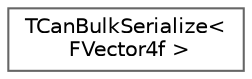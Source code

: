 digraph "Graphical Class Hierarchy"
{
 // INTERACTIVE_SVG=YES
 // LATEX_PDF_SIZE
  bgcolor="transparent";
  edge [fontname=Helvetica,fontsize=10,labelfontname=Helvetica,labelfontsize=10];
  node [fontname=Helvetica,fontsize=10,shape=box,height=0.2,width=0.4];
  rankdir="LR";
  Node0 [id="Node000000",label="TCanBulkSerialize\<\l FVector4f \>",height=0.2,width=0.4,color="grey40", fillcolor="white", style="filled",URL="$db/d1f/structTCanBulkSerialize_3_01FVector4f_01_4.html",tooltip=" "];
}
